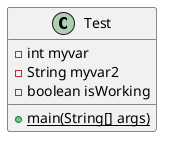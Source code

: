 @startuml test

class Test {
    - int myvar
    - String myvar2
    - boolean isWorking
    {static} + main(String[] args)
}

@enduml
